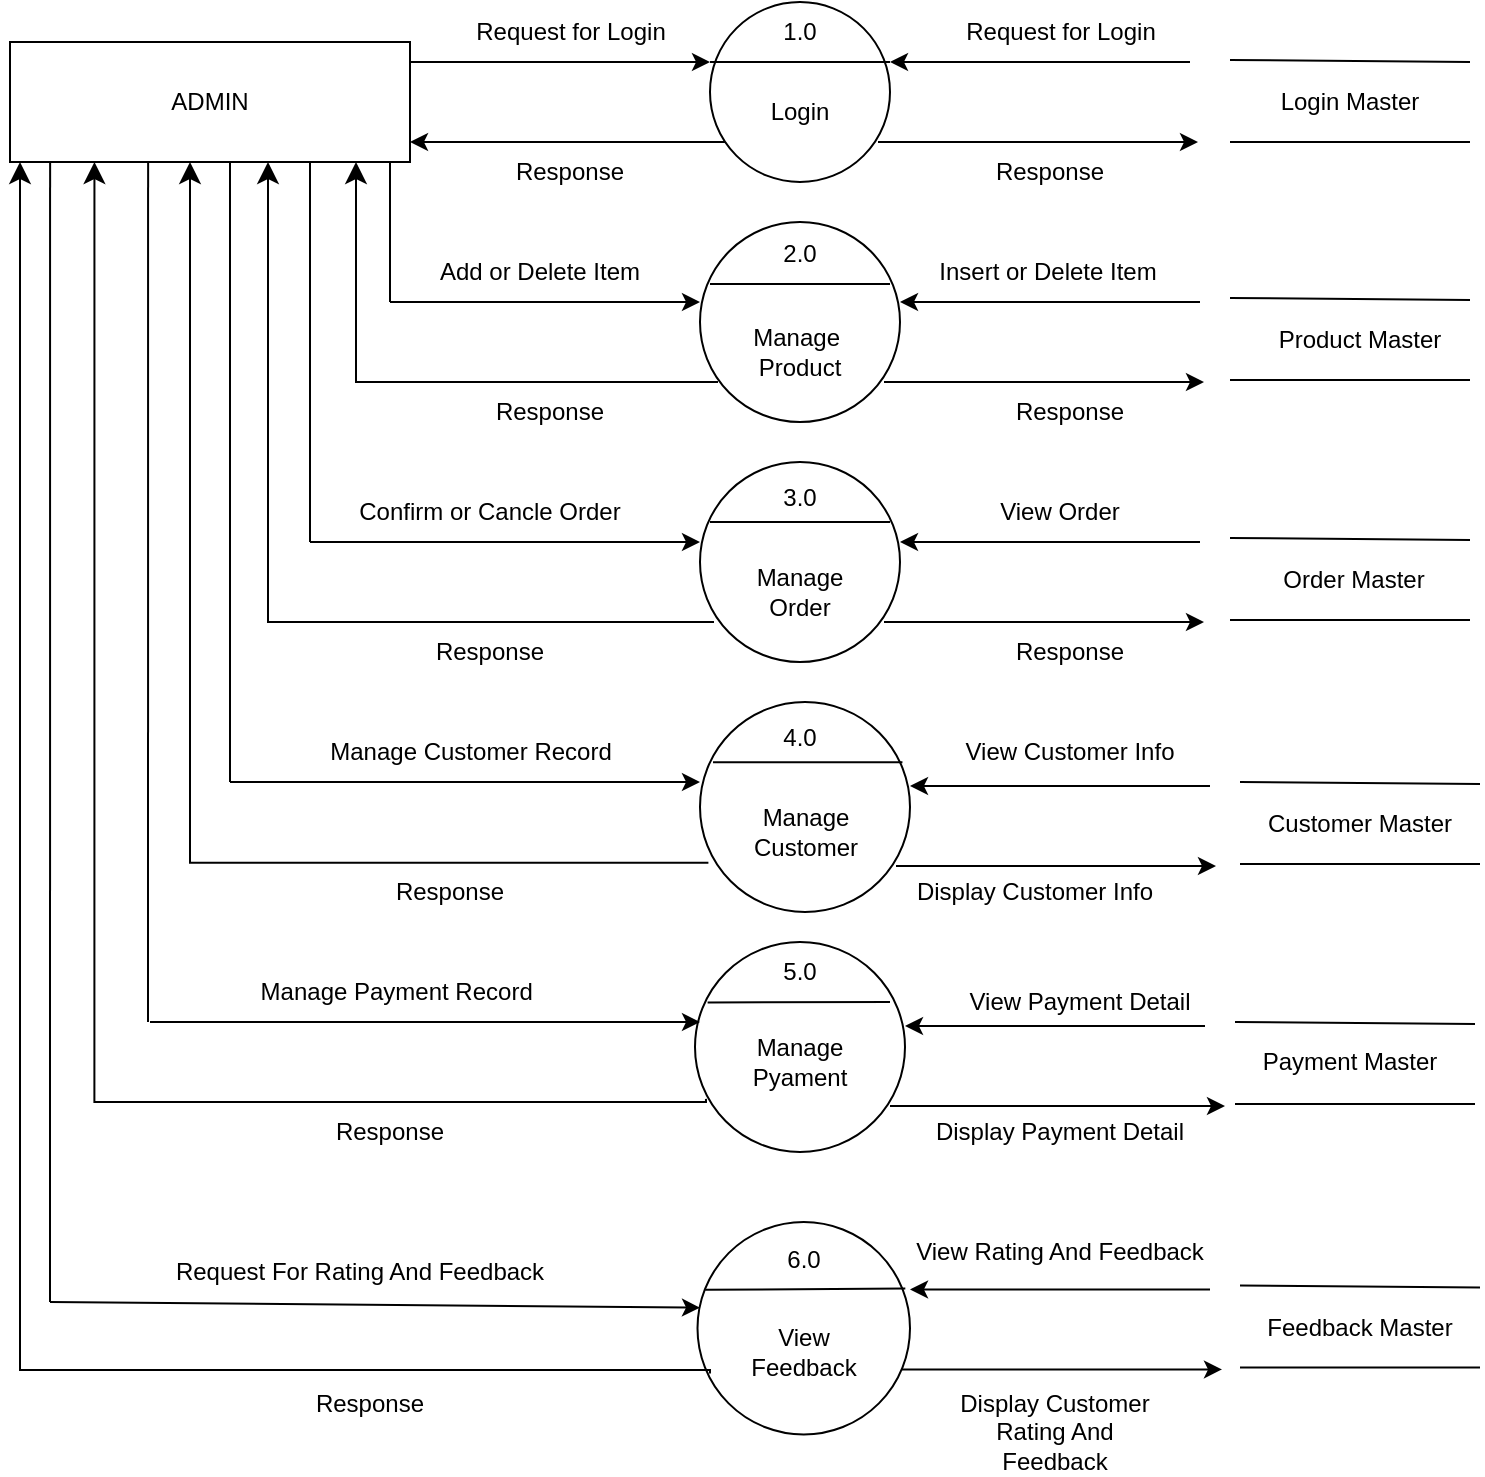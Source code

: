 <mxfile version="21.6.5" type="device">
  <diagram name="Page-1" id="6SX-YVDo_g5XtdErG8Jm">
    <mxGraphModel dx="1877" dy="621" grid="1" gridSize="10" guides="1" tooltips="1" connect="1" arrows="1" fold="1" page="1" pageScale="1" pageWidth="827" pageHeight="1169" math="0" shadow="0">
      <root>
        <mxCell id="0" />
        <mxCell id="1" parent="0" />
        <mxCell id="zgwpxaIfBUWsn_owNHMs-1" value="" style="rounded=0;whiteSpace=wrap;html=1;" parent="1" vertex="1">
          <mxGeometry x="-810" y="70" width="200" height="60" as="geometry" />
        </mxCell>
        <mxCell id="zgwpxaIfBUWsn_owNHMs-2" value="" style="endArrow=classic;html=1;rounded=0;exitX=1;exitY=0.167;exitDx=0;exitDy=0;exitPerimeter=0;" parent="1" source="zgwpxaIfBUWsn_owNHMs-1" edge="1">
          <mxGeometry width="50" height="50" relative="1" as="geometry">
            <mxPoint x="-590" y="80" as="sourcePoint" />
            <mxPoint x="-460" y="80" as="targetPoint" />
          </mxGeometry>
        </mxCell>
        <mxCell id="zgwpxaIfBUWsn_owNHMs-3" value="" style="endArrow=classic;html=1;rounded=0;entryX=1;entryY=0.833;entryDx=0;entryDy=0;entryPerimeter=0;" parent="1" target="zgwpxaIfBUWsn_owNHMs-1" edge="1">
          <mxGeometry width="50" height="50" relative="1" as="geometry">
            <mxPoint x="-452" y="120.05" as="sourcePoint" />
            <mxPoint x="-601" y="120.0" as="targetPoint" />
          </mxGeometry>
        </mxCell>
        <mxCell id="zgwpxaIfBUWsn_owNHMs-5" value="" style="ellipse;whiteSpace=wrap;html=1;aspect=fixed;" parent="1" vertex="1">
          <mxGeometry x="-460" y="50" width="90" height="90" as="geometry" />
        </mxCell>
        <mxCell id="zgwpxaIfBUWsn_owNHMs-6" value="" style="endArrow=none;html=1;rounded=0;" parent="1" edge="1">
          <mxGeometry width="50" height="50" relative="1" as="geometry">
            <mxPoint x="-460" y="80" as="sourcePoint" />
            <mxPoint x="-370" y="80" as="targetPoint" />
            <Array as="points">
              <mxPoint x="-440" y="80" />
              <mxPoint x="-420" y="80" />
            </Array>
          </mxGeometry>
        </mxCell>
        <mxCell id="zgwpxaIfBUWsn_owNHMs-7" value="1.0" style="text;html=1;strokeColor=none;fillColor=none;align=center;verticalAlign=middle;whiteSpace=wrap;rounded=0;" parent="1" vertex="1">
          <mxGeometry x="-445" y="50" width="60" height="30" as="geometry" />
        </mxCell>
        <mxCell id="zgwpxaIfBUWsn_owNHMs-9" value="Login" style="text;html=1;strokeColor=none;fillColor=none;align=center;verticalAlign=middle;whiteSpace=wrap;rounded=0;" parent="1" vertex="1">
          <mxGeometry x="-445" y="90" width="60" height="30" as="geometry" />
        </mxCell>
        <mxCell id="zgwpxaIfBUWsn_owNHMs-10" value="" style="endArrow=classic;html=1;rounded=0;" parent="1" edge="1">
          <mxGeometry width="50" height="50" relative="1" as="geometry">
            <mxPoint x="-220" y="80" as="sourcePoint" />
            <mxPoint x="-370" y="80" as="targetPoint" />
          </mxGeometry>
        </mxCell>
        <mxCell id="zgwpxaIfBUWsn_owNHMs-11" value="" style="endArrow=classic;html=1;rounded=0;" parent="1" edge="1">
          <mxGeometry width="50" height="50" relative="1" as="geometry">
            <mxPoint x="-336" y="120" as="sourcePoint" />
            <mxPoint x="-216" y="120" as="targetPoint" />
            <Array as="points">
              <mxPoint x="-376" y="120" />
            </Array>
          </mxGeometry>
        </mxCell>
        <mxCell id="zgwpxaIfBUWsn_owNHMs-12" value="" style="endArrow=none;html=1;rounded=0;" parent="1" edge="1">
          <mxGeometry width="50" height="50" relative="1" as="geometry">
            <mxPoint x="-200" y="120" as="sourcePoint" />
            <mxPoint x="-80" y="120" as="targetPoint" />
          </mxGeometry>
        </mxCell>
        <mxCell id="zgwpxaIfBUWsn_owNHMs-13" value="" style="endArrow=none;html=1;rounded=0;" parent="1" edge="1">
          <mxGeometry width="50" height="50" relative="1" as="geometry">
            <mxPoint x="-200" y="79" as="sourcePoint" />
            <mxPoint x="-80" y="80" as="targetPoint" />
          </mxGeometry>
        </mxCell>
        <mxCell id="zgwpxaIfBUWsn_owNHMs-14" value="Login Master" style="text;html=1;strokeColor=none;fillColor=none;align=center;verticalAlign=middle;whiteSpace=wrap;rounded=0;" parent="1" vertex="1">
          <mxGeometry x="-180" y="85" width="80" height="30" as="geometry" />
        </mxCell>
        <mxCell id="zgwpxaIfBUWsn_owNHMs-15" value="ADMIN" style="text;html=1;strokeColor=none;fillColor=none;align=center;verticalAlign=middle;whiteSpace=wrap;rounded=0;" parent="1" vertex="1">
          <mxGeometry x="-740" y="85" width="60" height="30" as="geometry" />
        </mxCell>
        <mxCell id="zgwpxaIfBUWsn_owNHMs-20" value="" style="edgeStyle=segmentEdgeStyle;endArrow=classic;html=1;curved=0;rounded=0;endSize=8;startSize=8;exitX=0.06;exitY=0.8;exitDx=0;exitDy=0;exitPerimeter=0;" parent="1" edge="1">
          <mxGeometry width="50" height="50" relative="1" as="geometry">
            <mxPoint x="-456" y="240" as="sourcePoint" />
            <mxPoint x="-637" y="130" as="targetPoint" />
            <Array as="points">
              <mxPoint x="-637" y="240" />
            </Array>
          </mxGeometry>
        </mxCell>
        <mxCell id="zgwpxaIfBUWsn_owNHMs-27" value="" style="endArrow=classic;html=1;rounded=0;" parent="1" edge="1">
          <mxGeometry width="50" height="50" relative="1" as="geometry">
            <mxPoint x="-620" y="200" as="sourcePoint" />
            <mxPoint x="-465" y="200" as="targetPoint" />
          </mxGeometry>
        </mxCell>
        <mxCell id="zgwpxaIfBUWsn_owNHMs-28" value="" style="endArrow=none;html=1;rounded=0;" parent="1" edge="1">
          <mxGeometry width="50" height="50" relative="1" as="geometry">
            <mxPoint x="-620" y="200" as="sourcePoint" />
            <mxPoint x="-620" y="130" as="targetPoint" />
          </mxGeometry>
        </mxCell>
        <mxCell id="zgwpxaIfBUWsn_owNHMs-29" value="" style="ellipse;whiteSpace=wrap;html=1;aspect=fixed;" parent="1" vertex="1">
          <mxGeometry x="-465" y="160" width="100" height="100" as="geometry" />
        </mxCell>
        <mxCell id="zgwpxaIfBUWsn_owNHMs-30" value="" style="endArrow=none;html=1;rounded=0;" parent="1" edge="1">
          <mxGeometry width="50" height="50" relative="1" as="geometry">
            <mxPoint x="-460" y="191" as="sourcePoint" />
            <mxPoint x="-370" y="191" as="targetPoint" />
          </mxGeometry>
        </mxCell>
        <mxCell id="zgwpxaIfBUWsn_owNHMs-32" value="2.0" style="text;html=1;strokeColor=none;fillColor=none;align=center;verticalAlign=middle;whiteSpace=wrap;rounded=0;" parent="1" vertex="1">
          <mxGeometry x="-445" y="161" width="60" height="30" as="geometry" />
        </mxCell>
        <mxCell id="zgwpxaIfBUWsn_owNHMs-33" value="Manage&amp;nbsp;&lt;br&gt;Product" style="text;html=1;strokeColor=none;fillColor=none;align=center;verticalAlign=middle;whiteSpace=wrap;rounded=0;" parent="1" vertex="1">
          <mxGeometry x="-445" y="210" width="60" height="30" as="geometry" />
        </mxCell>
        <mxCell id="zgwpxaIfBUWsn_owNHMs-34" value="" style="endArrow=classic;html=1;rounded=0;" parent="1" edge="1">
          <mxGeometry width="50" height="50" relative="1" as="geometry">
            <mxPoint x="-215" y="200" as="sourcePoint" />
            <mxPoint x="-365" y="200" as="targetPoint" />
          </mxGeometry>
        </mxCell>
        <mxCell id="zgwpxaIfBUWsn_owNHMs-35" value="" style="endArrow=classic;html=1;rounded=0;" parent="1" edge="1">
          <mxGeometry width="50" height="50" relative="1" as="geometry">
            <mxPoint x="-333" y="240" as="sourcePoint" />
            <mxPoint x="-213" y="240" as="targetPoint" />
            <Array as="points">
              <mxPoint x="-373" y="240" />
            </Array>
          </mxGeometry>
        </mxCell>
        <mxCell id="zgwpxaIfBUWsn_owNHMs-37" value="" style="endArrow=none;html=1;rounded=0;" parent="1" edge="1">
          <mxGeometry width="50" height="50" relative="1" as="geometry">
            <mxPoint x="-200" y="239" as="sourcePoint" />
            <mxPoint x="-80" y="239" as="targetPoint" />
          </mxGeometry>
        </mxCell>
        <mxCell id="zgwpxaIfBUWsn_owNHMs-38" value="" style="endArrow=none;html=1;rounded=0;" parent="1" edge="1">
          <mxGeometry width="50" height="50" relative="1" as="geometry">
            <mxPoint x="-200" y="198" as="sourcePoint" />
            <mxPoint x="-80" y="199" as="targetPoint" />
          </mxGeometry>
        </mxCell>
        <mxCell id="zgwpxaIfBUWsn_owNHMs-40" value="Product Master" style="text;html=1;strokeColor=none;fillColor=none;align=center;verticalAlign=middle;whiteSpace=wrap;rounded=0;" parent="1" vertex="1">
          <mxGeometry x="-180" y="204" width="90" height="30" as="geometry" />
        </mxCell>
        <mxCell id="zgwpxaIfBUWsn_owNHMs-41" value="" style="endArrow=classic;html=1;rounded=0;" parent="1" edge="1">
          <mxGeometry width="50" height="50" relative="1" as="geometry">
            <mxPoint x="-660" y="320" as="sourcePoint" />
            <mxPoint x="-465" y="320" as="targetPoint" />
          </mxGeometry>
        </mxCell>
        <mxCell id="zgwpxaIfBUWsn_owNHMs-42" value="" style="ellipse;whiteSpace=wrap;html=1;aspect=fixed;" parent="1" vertex="1">
          <mxGeometry x="-465" y="280" width="100" height="100" as="geometry" />
        </mxCell>
        <mxCell id="zgwpxaIfBUWsn_owNHMs-43" value="" style="endArrow=none;html=1;rounded=0;" parent="1" edge="1">
          <mxGeometry width="50" height="50" relative="1" as="geometry">
            <mxPoint x="-460" y="310" as="sourcePoint" />
            <mxPoint x="-370" y="310" as="targetPoint" />
          </mxGeometry>
        </mxCell>
        <mxCell id="zgwpxaIfBUWsn_owNHMs-45" value="Manage&lt;br&gt;Order" style="text;html=1;strokeColor=none;fillColor=none;align=center;verticalAlign=middle;whiteSpace=wrap;rounded=0;" parent="1" vertex="1">
          <mxGeometry x="-445" y="330" width="60" height="30" as="geometry" />
        </mxCell>
        <mxCell id="zgwpxaIfBUWsn_owNHMs-46" value="" style="endArrow=classic;html=1;rounded=0;" parent="1" edge="1">
          <mxGeometry width="50" height="50" relative="1" as="geometry">
            <mxPoint x="-215" y="320" as="sourcePoint" />
            <mxPoint x="-365" y="320" as="targetPoint" />
          </mxGeometry>
        </mxCell>
        <mxCell id="zgwpxaIfBUWsn_owNHMs-47" value="" style="endArrow=classic;html=1;rounded=0;" parent="1" edge="1">
          <mxGeometry width="50" height="50" relative="1" as="geometry">
            <mxPoint x="-333" y="360" as="sourcePoint" />
            <mxPoint x="-213" y="360" as="targetPoint" />
            <Array as="points">
              <mxPoint x="-373" y="360" />
            </Array>
          </mxGeometry>
        </mxCell>
        <mxCell id="zgwpxaIfBUWsn_owNHMs-48" value="" style="endArrow=none;html=1;rounded=0;" parent="1" edge="1">
          <mxGeometry width="50" height="50" relative="1" as="geometry">
            <mxPoint x="-200" y="359" as="sourcePoint" />
            <mxPoint x="-80" y="359" as="targetPoint" />
          </mxGeometry>
        </mxCell>
        <mxCell id="zgwpxaIfBUWsn_owNHMs-49" value="" style="endArrow=none;html=1;rounded=0;" parent="1" edge="1">
          <mxGeometry width="50" height="50" relative="1" as="geometry">
            <mxPoint x="-200" y="318" as="sourcePoint" />
            <mxPoint x="-80" y="319" as="targetPoint" />
          </mxGeometry>
        </mxCell>
        <mxCell id="zgwpxaIfBUWsn_owNHMs-50" value="Order Master" style="text;html=1;strokeColor=none;fillColor=none;align=center;verticalAlign=middle;whiteSpace=wrap;rounded=0;" parent="1" vertex="1">
          <mxGeometry x="-178" y="324" width="80" height="30" as="geometry" />
        </mxCell>
        <mxCell id="zgwpxaIfBUWsn_owNHMs-51" value="" style="edgeStyle=segmentEdgeStyle;endArrow=classic;html=1;curved=0;rounded=0;endSize=8;startSize=8;exitX=0.05;exitY=0.8;exitDx=0;exitDy=0;exitPerimeter=0;" parent="1" edge="1">
          <mxGeometry width="50" height="50" relative="1" as="geometry">
            <mxPoint x="-458" y="360" as="sourcePoint" />
            <mxPoint x="-681" y="130" as="targetPoint" />
          </mxGeometry>
        </mxCell>
        <mxCell id="zgwpxaIfBUWsn_owNHMs-52" value="" style="endArrow=none;html=1;rounded=0;" parent="1" edge="1">
          <mxGeometry width="50" height="50" relative="1" as="geometry">
            <mxPoint x="-660" y="320" as="sourcePoint" />
            <mxPoint x="-660" y="130" as="targetPoint" />
          </mxGeometry>
        </mxCell>
        <mxCell id="zgwpxaIfBUWsn_owNHMs-64" value="" style="edgeStyle=segmentEdgeStyle;endArrow=classic;html=1;curved=0;rounded=0;endSize=8;startSize=8;exitX=0.04;exitY=0.766;exitDx=0;exitDy=0;exitPerimeter=0;" parent="1" source="zgwpxaIfBUWsn_owNHMs-67" edge="1">
          <mxGeometry width="50" height="50" relative="1" as="geometry">
            <mxPoint x="-465" y="480" as="sourcePoint" />
            <mxPoint x="-720" y="130" as="targetPoint" />
            <Array as="points">
              <mxPoint x="-720" y="480" />
            </Array>
          </mxGeometry>
        </mxCell>
        <mxCell id="zgwpxaIfBUWsn_owNHMs-65" value="" style="endArrow=none;html=1;rounded=0;" parent="1" edge="1">
          <mxGeometry width="50" height="50" relative="1" as="geometry">
            <mxPoint x="-700" y="440" as="sourcePoint" />
            <mxPoint x="-700" y="130" as="targetPoint" />
          </mxGeometry>
        </mxCell>
        <mxCell id="zgwpxaIfBUWsn_owNHMs-66" value="" style="endArrow=classic;html=1;rounded=0;" parent="1" edge="1">
          <mxGeometry width="50" height="50" relative="1" as="geometry">
            <mxPoint x="-700" y="440" as="sourcePoint" />
            <mxPoint x="-465" y="440" as="targetPoint" />
          </mxGeometry>
        </mxCell>
        <mxCell id="zgwpxaIfBUWsn_owNHMs-67" value="" style="ellipse;whiteSpace=wrap;html=1;aspect=fixed;" parent="1" vertex="1">
          <mxGeometry x="-465" y="400" width="105" height="105" as="geometry" />
        </mxCell>
        <mxCell id="zgwpxaIfBUWsn_owNHMs-73" value="" style="endArrow=classic;html=1;rounded=0;" parent="1" edge="1">
          <mxGeometry width="50" height="50" relative="1" as="geometry">
            <mxPoint x="-210" y="442" as="sourcePoint" />
            <mxPoint x="-360" y="442" as="targetPoint" />
          </mxGeometry>
        </mxCell>
        <mxCell id="zgwpxaIfBUWsn_owNHMs-74" value="" style="endArrow=classic;html=1;rounded=0;" parent="1" edge="1">
          <mxGeometry width="50" height="50" relative="1" as="geometry">
            <mxPoint x="-327" y="482" as="sourcePoint" />
            <mxPoint x="-207" y="482" as="targetPoint" />
            <Array as="points">
              <mxPoint x="-367" y="482" />
            </Array>
          </mxGeometry>
        </mxCell>
        <mxCell id="zgwpxaIfBUWsn_owNHMs-75" value="" style="endArrow=none;html=1;rounded=0;" parent="1" edge="1">
          <mxGeometry width="50" height="50" relative="1" as="geometry">
            <mxPoint x="-195" y="481" as="sourcePoint" />
            <mxPoint x="-75" y="481" as="targetPoint" />
          </mxGeometry>
        </mxCell>
        <mxCell id="zgwpxaIfBUWsn_owNHMs-76" value="" style="endArrow=none;html=1;rounded=0;" parent="1" edge="1">
          <mxGeometry width="50" height="50" relative="1" as="geometry">
            <mxPoint x="-195" y="440" as="sourcePoint" />
            <mxPoint x="-75" y="441" as="targetPoint" />
          </mxGeometry>
        </mxCell>
        <mxCell id="zgwpxaIfBUWsn_owNHMs-77" value="Customer Master" style="text;html=1;strokeColor=none;fillColor=none;align=center;verticalAlign=middle;whiteSpace=wrap;rounded=0;" parent="1" vertex="1">
          <mxGeometry x="-185" y="446" width="100" height="30" as="geometry" />
        </mxCell>
        <mxCell id="zgwpxaIfBUWsn_owNHMs-78" value="" style="endArrow=none;html=1;rounded=0;entryX=0.964;entryY=0.306;entryDx=0;entryDy=0;entryPerimeter=0;exitX=0.062;exitY=0.306;exitDx=0;exitDy=0;exitPerimeter=0;" parent="1" edge="1">
          <mxGeometry width="50" height="50" relative="1" as="geometry">
            <mxPoint x="-458.49" y="430.13" as="sourcePoint" />
            <mxPoint x="-363.78" y="430.13" as="targetPoint" />
          </mxGeometry>
        </mxCell>
        <mxCell id="zgwpxaIfBUWsn_owNHMs-79" value="3.0" style="text;html=1;strokeColor=none;fillColor=none;align=center;verticalAlign=middle;whiteSpace=wrap;rounded=0;" parent="1" vertex="1">
          <mxGeometry x="-445" y="283" width="60" height="30" as="geometry" />
        </mxCell>
        <mxCell id="zgwpxaIfBUWsn_owNHMs-80" value="Manage Customer" style="text;html=1;strokeColor=none;fillColor=none;align=center;verticalAlign=middle;whiteSpace=wrap;rounded=0;" parent="1" vertex="1">
          <mxGeometry x="-442.5" y="450" width="60" height="30" as="geometry" />
        </mxCell>
        <mxCell id="zgwpxaIfBUWsn_owNHMs-81" value="4.0" style="text;html=1;strokeColor=none;fillColor=none;align=center;verticalAlign=middle;whiteSpace=wrap;rounded=0;" parent="1" vertex="1">
          <mxGeometry x="-445" y="408" width="60" height="20" as="geometry" />
        </mxCell>
        <mxCell id="zgwpxaIfBUWsn_owNHMs-85" value="" style="ellipse;whiteSpace=wrap;html=1;aspect=fixed;" parent="1" vertex="1">
          <mxGeometry x="-467.5" y="520" width="105" height="105" as="geometry" />
        </mxCell>
        <mxCell id="zgwpxaIfBUWsn_owNHMs-86" value="" style="endArrow=none;html=1;rounded=0;exitX=0.06;exitY=0.288;exitDx=0;exitDy=0;exitPerimeter=0;" parent="1" source="zgwpxaIfBUWsn_owNHMs-85" edge="1">
          <mxGeometry width="50" height="50" relative="1" as="geometry">
            <mxPoint x="-464" y="551" as="sourcePoint" />
            <mxPoint x="-370" y="550" as="targetPoint" />
          </mxGeometry>
        </mxCell>
        <mxCell id="zgwpxaIfBUWsn_owNHMs-87" value="" style="endArrow=classic;html=1;rounded=0;" parent="1" edge="1">
          <mxGeometry width="50" height="50" relative="1" as="geometry">
            <mxPoint x="-740" y="560" as="sourcePoint" />
            <mxPoint x="-465" y="560" as="targetPoint" />
          </mxGeometry>
        </mxCell>
        <mxCell id="zgwpxaIfBUWsn_owNHMs-88" value="" style="endArrow=none;html=1;rounded=0;" parent="1" edge="1">
          <mxGeometry width="50" height="50" relative="1" as="geometry">
            <mxPoint x="-741" y="560" as="sourcePoint" />
            <mxPoint x="-740.95" y="130" as="targetPoint" />
          </mxGeometry>
        </mxCell>
        <mxCell id="zgwpxaIfBUWsn_owNHMs-89" value="" style="endArrow=classic;html=1;rounded=0;" parent="1" edge="1">
          <mxGeometry width="50" height="50" relative="1" as="geometry">
            <mxPoint x="-212.5" y="562" as="sourcePoint" />
            <mxPoint x="-362.5" y="562" as="targetPoint" />
          </mxGeometry>
        </mxCell>
        <mxCell id="zgwpxaIfBUWsn_owNHMs-90" value="" style="endArrow=classic;html=1;rounded=0;" parent="1" edge="1">
          <mxGeometry width="50" height="50" relative="1" as="geometry">
            <mxPoint x="-322.5" y="602" as="sourcePoint" />
            <mxPoint x="-202.5" y="602" as="targetPoint" />
            <Array as="points">
              <mxPoint x="-370" y="602" />
            </Array>
          </mxGeometry>
        </mxCell>
        <mxCell id="zgwpxaIfBUWsn_owNHMs-91" value="" style="endArrow=none;html=1;rounded=0;" parent="1" edge="1">
          <mxGeometry width="50" height="50" relative="1" as="geometry">
            <mxPoint x="-197.5" y="601" as="sourcePoint" />
            <mxPoint x="-77.5" y="601" as="targetPoint" />
          </mxGeometry>
        </mxCell>
        <mxCell id="zgwpxaIfBUWsn_owNHMs-92" value="" style="endArrow=none;html=1;rounded=0;" parent="1" edge="1">
          <mxGeometry width="50" height="50" relative="1" as="geometry">
            <mxPoint x="-197.5" y="560" as="sourcePoint" />
            <mxPoint x="-77.5" y="561" as="targetPoint" />
          </mxGeometry>
        </mxCell>
        <mxCell id="zgwpxaIfBUWsn_owNHMs-93" value="Feedback Master" style="text;html=1;strokeColor=none;fillColor=none;align=center;verticalAlign=middle;whiteSpace=wrap;rounded=0;" parent="1" vertex="1">
          <mxGeometry x="-185" y="698.12" width="100" height="30" as="geometry" />
        </mxCell>
        <mxCell id="zgwpxaIfBUWsn_owNHMs-94" value="5.0" style="text;html=1;strokeColor=none;fillColor=none;align=center;verticalAlign=middle;whiteSpace=wrap;rounded=0;" parent="1" vertex="1">
          <mxGeometry x="-445" y="520" width="60" height="30" as="geometry" />
        </mxCell>
        <mxCell id="zgwpxaIfBUWsn_owNHMs-95" value="Manage Pyament" style="text;html=1;strokeColor=none;fillColor=none;align=center;verticalAlign=middle;whiteSpace=wrap;rounded=0;" parent="1" vertex="1">
          <mxGeometry x="-445" y="565" width="60" height="30" as="geometry" />
        </mxCell>
        <mxCell id="zgwpxaIfBUWsn_owNHMs-96" value="" style="edgeStyle=segmentEdgeStyle;endArrow=classic;html=1;curved=0;rounded=0;endSize=8;startSize=8;exitX=0.031;exitY=0.747;exitDx=0;exitDy=0;exitPerimeter=0;" parent="1" edge="1">
          <mxGeometry width="50" height="50" relative="1" as="geometry">
            <mxPoint x="-462.025" y="598.435" as="sourcePoint" />
            <mxPoint x="-767.78" y="130" as="targetPoint" />
            <Array as="points">
              <mxPoint x="-461.78" y="600" />
              <mxPoint x="-767.78" y="600" />
            </Array>
          </mxGeometry>
        </mxCell>
        <mxCell id="zgwpxaIfBUWsn_owNHMs-97" value="" style="endArrow=none;html=1;rounded=0;" parent="1" edge="1">
          <mxGeometry width="50" height="50" relative="1" as="geometry">
            <mxPoint x="-790" y="700" as="sourcePoint" />
            <mxPoint x="-789.95" y="130" as="targetPoint" />
          </mxGeometry>
        </mxCell>
        <mxCell id="zgwpxaIfBUWsn_owNHMs-98" value="" style="endArrow=classic;html=1;rounded=0;" parent="1" edge="1">
          <mxGeometry width="50" height="50" relative="1" as="geometry">
            <mxPoint x="-790" y="700" as="sourcePoint" />
            <mxPoint x="-465.001" y="702.814" as="targetPoint" />
          </mxGeometry>
        </mxCell>
        <mxCell id="zgwpxaIfBUWsn_owNHMs-99" value="" style="ellipse;whiteSpace=wrap;html=1;aspect=fixed;" parent="1" vertex="1">
          <mxGeometry x="-466.25" y="660" width="106.25" height="106.25" as="geometry" />
        </mxCell>
        <mxCell id="zgwpxaIfBUWsn_owNHMs-101" value="" style="endArrow=none;html=1;rounded=0;entryX=0.978;entryY=0.35;entryDx=0;entryDy=0;entryPerimeter=0;exitX=0.036;exitY=0.357;exitDx=0;exitDy=0;exitPerimeter=0;" parent="1" edge="1">
          <mxGeometry width="50" height="50" relative="1" as="geometry">
            <mxPoint x="-462.425" y="693.931" as="sourcePoint" />
            <mxPoint x="-362.337" y="693.188" as="targetPoint" />
          </mxGeometry>
        </mxCell>
        <mxCell id="zgwpxaIfBUWsn_owNHMs-102" value="6.0" style="text;html=1;strokeColor=none;fillColor=none;align=center;verticalAlign=middle;whiteSpace=wrap;rounded=0;" parent="1" vertex="1">
          <mxGeometry x="-443.12" y="664" width="60" height="30" as="geometry" />
        </mxCell>
        <mxCell id="zgwpxaIfBUWsn_owNHMs-108" value="" style="endArrow=classic;html=1;rounded=0;" parent="1" edge="1">
          <mxGeometry width="50" height="50" relative="1" as="geometry">
            <mxPoint x="-210" y="693.74" as="sourcePoint" />
            <mxPoint x="-360" y="693.74" as="targetPoint" />
          </mxGeometry>
        </mxCell>
        <mxCell id="zgwpxaIfBUWsn_owNHMs-109" value="" style="endArrow=classic;html=1;rounded=0;" parent="1" edge="1">
          <mxGeometry width="50" height="50" relative="1" as="geometry">
            <mxPoint x="-324" y="733.74" as="sourcePoint" />
            <mxPoint x="-204" y="733.74" as="targetPoint" />
            <Array as="points">
              <mxPoint x="-364" y="733.74" />
            </Array>
          </mxGeometry>
        </mxCell>
        <mxCell id="zgwpxaIfBUWsn_owNHMs-110" value="" style="endArrow=none;html=1;rounded=0;" parent="1" edge="1">
          <mxGeometry width="50" height="50" relative="1" as="geometry">
            <mxPoint x="-195" y="732.74" as="sourcePoint" />
            <mxPoint x="-75" y="732.74" as="targetPoint" />
          </mxGeometry>
        </mxCell>
        <mxCell id="zgwpxaIfBUWsn_owNHMs-111" value="" style="endArrow=none;html=1;rounded=0;" parent="1" edge="1">
          <mxGeometry width="50" height="50" relative="1" as="geometry">
            <mxPoint x="-195" y="691.74" as="sourcePoint" />
            <mxPoint x="-75" y="692.74" as="targetPoint" />
          </mxGeometry>
        </mxCell>
        <mxCell id="zgwpxaIfBUWsn_owNHMs-112" value="Payment Master" style="text;html=1;strokeColor=none;fillColor=none;align=center;verticalAlign=middle;whiteSpace=wrap;rounded=0;" parent="1" vertex="1">
          <mxGeometry x="-190" y="565" width="100" height="30" as="geometry" />
        </mxCell>
        <mxCell id="zgwpxaIfBUWsn_owNHMs-113" value="" style="edgeStyle=segmentEdgeStyle;endArrow=classic;html=1;curved=0;rounded=0;endSize=8;startSize=8;exitX=0.196;exitY=0.956;exitDx=0;exitDy=0;exitPerimeter=0;" parent="1" edge="1">
          <mxGeometry width="50" height="50" relative="1" as="geometry">
            <mxPoint x="-460.025" y="735.785" as="sourcePoint" />
            <mxPoint x="-805" y="130" as="targetPoint" />
            <Array as="points">
              <mxPoint x="-460" y="734" />
              <mxPoint x="-805" y="734" />
            </Array>
          </mxGeometry>
        </mxCell>
        <mxCell id="zgwpxaIfBUWsn_owNHMs-114" value="View Feedback" style="text;html=1;strokeColor=none;fillColor=none;align=center;verticalAlign=middle;whiteSpace=wrap;rounded=0;" parent="1" vertex="1">
          <mxGeometry x="-443.12" y="710" width="60" height="30" as="geometry" />
        </mxCell>
        <mxCell id="zgwpxaIfBUWsn_owNHMs-116" value="Response" style="text;html=1;strokeColor=none;fillColor=none;align=center;verticalAlign=middle;whiteSpace=wrap;rounded=0;" parent="1" vertex="1">
          <mxGeometry x="-320" y="120" width="60" height="30" as="geometry" />
        </mxCell>
        <mxCell id="zgwpxaIfBUWsn_owNHMs-117" value="Response" style="text;html=1;strokeColor=none;fillColor=none;align=center;verticalAlign=middle;whiteSpace=wrap;rounded=0;" parent="1" vertex="1">
          <mxGeometry x="-560" y="120" width="60" height="30" as="geometry" />
        </mxCell>
        <mxCell id="zgwpxaIfBUWsn_owNHMs-118" value="Response" style="text;html=1;strokeColor=none;fillColor=none;align=center;verticalAlign=middle;whiteSpace=wrap;rounded=0;" parent="1" vertex="1">
          <mxGeometry x="-570" y="240" width="60" height="30" as="geometry" />
        </mxCell>
        <mxCell id="zgwpxaIfBUWsn_owNHMs-119" value="Response" style="text;html=1;strokeColor=none;fillColor=none;align=center;verticalAlign=middle;whiteSpace=wrap;rounded=0;" parent="1" vertex="1">
          <mxGeometry x="-310" y="240" width="60" height="30" as="geometry" />
        </mxCell>
        <mxCell id="zgwpxaIfBUWsn_owNHMs-120" value="Response" style="text;html=1;strokeColor=none;fillColor=none;align=center;verticalAlign=middle;whiteSpace=wrap;rounded=0;" parent="1" vertex="1">
          <mxGeometry x="-600" y="360" width="60" height="30" as="geometry" />
        </mxCell>
        <mxCell id="zgwpxaIfBUWsn_owNHMs-121" value="Response" style="text;html=1;strokeColor=none;fillColor=none;align=center;verticalAlign=middle;whiteSpace=wrap;rounded=0;" parent="1" vertex="1">
          <mxGeometry x="-310" y="360" width="60" height="30" as="geometry" />
        </mxCell>
        <mxCell id="zgwpxaIfBUWsn_owNHMs-122" value="Response" style="text;html=1;strokeColor=none;fillColor=none;align=center;verticalAlign=middle;whiteSpace=wrap;rounded=0;" parent="1" vertex="1">
          <mxGeometry x="-620" y="480" width="60" height="30" as="geometry" />
        </mxCell>
        <mxCell id="zgwpxaIfBUWsn_owNHMs-126" value="Response" style="text;html=1;strokeColor=none;fillColor=none;align=center;verticalAlign=middle;whiteSpace=wrap;rounded=0;" parent="1" vertex="1">
          <mxGeometry x="-650" y="600" width="60" height="30" as="geometry" />
        </mxCell>
        <mxCell id="zgwpxaIfBUWsn_owNHMs-127" value="Response" style="text;html=1;strokeColor=none;fillColor=none;align=center;verticalAlign=middle;whiteSpace=wrap;rounded=0;" parent="1" vertex="1">
          <mxGeometry x="-660" y="736.25" width="60" height="30" as="geometry" />
        </mxCell>
        <mxCell id="zgwpxaIfBUWsn_owNHMs-128" value="Add or Delete Item" style="text;html=1;strokeColor=none;fillColor=none;align=center;verticalAlign=middle;whiteSpace=wrap;rounded=0;" parent="1" vertex="1">
          <mxGeometry x="-600" y="170" width="110" height="30" as="geometry" />
        </mxCell>
        <mxCell id="zgwpxaIfBUWsn_owNHMs-129" value="Insert or Delete Item" style="text;html=1;strokeColor=none;fillColor=none;align=center;verticalAlign=middle;whiteSpace=wrap;rounded=0;" parent="1" vertex="1">
          <mxGeometry x="-350" y="170" width="117.5" height="30" as="geometry" />
        </mxCell>
        <mxCell id="zgwpxaIfBUWsn_owNHMs-131" value="Confirm or Cancle Order" style="text;html=1;strokeColor=none;fillColor=none;align=center;verticalAlign=middle;whiteSpace=wrap;rounded=0;" parent="1" vertex="1">
          <mxGeometry x="-640" y="290" width="140" height="30" as="geometry" />
        </mxCell>
        <mxCell id="zgwpxaIfBUWsn_owNHMs-132" value="View Order" style="text;html=1;strokeColor=none;fillColor=none;align=center;verticalAlign=middle;whiteSpace=wrap;rounded=0;" parent="1" vertex="1">
          <mxGeometry x="-320" y="290" width="70" height="30" as="geometry" />
        </mxCell>
        <mxCell id="zgwpxaIfBUWsn_owNHMs-133" value="View Customer Info" style="text;html=1;strokeColor=none;fillColor=none;align=center;verticalAlign=middle;whiteSpace=wrap;rounded=0;" parent="1" vertex="1">
          <mxGeometry x="-335" y="410" width="110" height="30" as="geometry" />
        </mxCell>
        <mxCell id="zgwpxaIfBUWsn_owNHMs-134" value="Display Customer Info" style="text;html=1;strokeColor=none;fillColor=none;align=center;verticalAlign=middle;whiteSpace=wrap;rounded=0;" parent="1" vertex="1">
          <mxGeometry x="-360" y="480" width="125" height="30" as="geometry" />
        </mxCell>
        <mxCell id="zgwpxaIfBUWsn_owNHMs-135" value="Manage Payment Record&amp;nbsp;" style="text;html=1;strokeColor=none;fillColor=none;align=center;verticalAlign=middle;whiteSpace=wrap;rounded=0;" parent="1" vertex="1">
          <mxGeometry x="-690" y="530" width="150" height="30" as="geometry" />
        </mxCell>
        <mxCell id="zgwpxaIfBUWsn_owNHMs-136" value="View Payment Detail" style="text;html=1;strokeColor=none;fillColor=none;align=center;verticalAlign=middle;whiteSpace=wrap;rounded=0;" parent="1" vertex="1">
          <mxGeometry x="-345" y="535" width="140" height="30" as="geometry" />
        </mxCell>
        <mxCell id="zgwpxaIfBUWsn_owNHMs-137" value="Display Payment Detail" style="text;html=1;strokeColor=none;fillColor=none;align=center;verticalAlign=middle;whiteSpace=wrap;rounded=0;" parent="1" vertex="1">
          <mxGeometry x="-355" y="600" width="140" height="30" as="geometry" />
        </mxCell>
        <mxCell id="zgwpxaIfBUWsn_owNHMs-138" value="Request For Rating And Feedback" style="text;html=1;strokeColor=none;fillColor=none;align=center;verticalAlign=middle;whiteSpace=wrap;rounded=0;" parent="1" vertex="1">
          <mxGeometry x="-740" y="670" width="210" height="30" as="geometry" />
        </mxCell>
        <mxCell id="zgwpxaIfBUWsn_owNHMs-139" value="View Rating And Feedback" style="text;html=1;strokeColor=none;fillColor=none;align=center;verticalAlign=middle;whiteSpace=wrap;rounded=0;" parent="1" vertex="1">
          <mxGeometry x="-365" y="660" width="160" height="30" as="geometry" />
        </mxCell>
        <mxCell id="zgwpxaIfBUWsn_owNHMs-141" value="Display Customer Rating And Feedback" style="text;html=1;strokeColor=none;fillColor=none;align=center;verticalAlign=middle;whiteSpace=wrap;rounded=0;" parent="1" vertex="1">
          <mxGeometry x="-345" y="750" width="115" height="30" as="geometry" />
        </mxCell>
        <mxCell id="ua0aeTxGW8Ati1CmODzh-1" value="Request for Login" style="text;html=1;align=center;verticalAlign=middle;resizable=0;points=[];autosize=1;strokeColor=none;fillColor=none;" parent="1" vertex="1">
          <mxGeometry x="-590" y="50" width="120" height="30" as="geometry" />
        </mxCell>
        <mxCell id="ua0aeTxGW8Ati1CmODzh-2" value="Request for Login" style="text;html=1;align=center;verticalAlign=middle;resizable=0;points=[];autosize=1;strokeColor=none;fillColor=none;" parent="1" vertex="1">
          <mxGeometry x="-345" y="50" width="120" height="30" as="geometry" />
        </mxCell>
        <mxCell id="ua0aeTxGW8Ati1CmODzh-3" value="Manage Customer Record" style="text;html=1;align=center;verticalAlign=middle;resizable=0;points=[];autosize=1;strokeColor=none;fillColor=none;" parent="1" vertex="1">
          <mxGeometry x="-660" y="410" width="160" height="30" as="geometry" />
        </mxCell>
      </root>
    </mxGraphModel>
  </diagram>
</mxfile>
